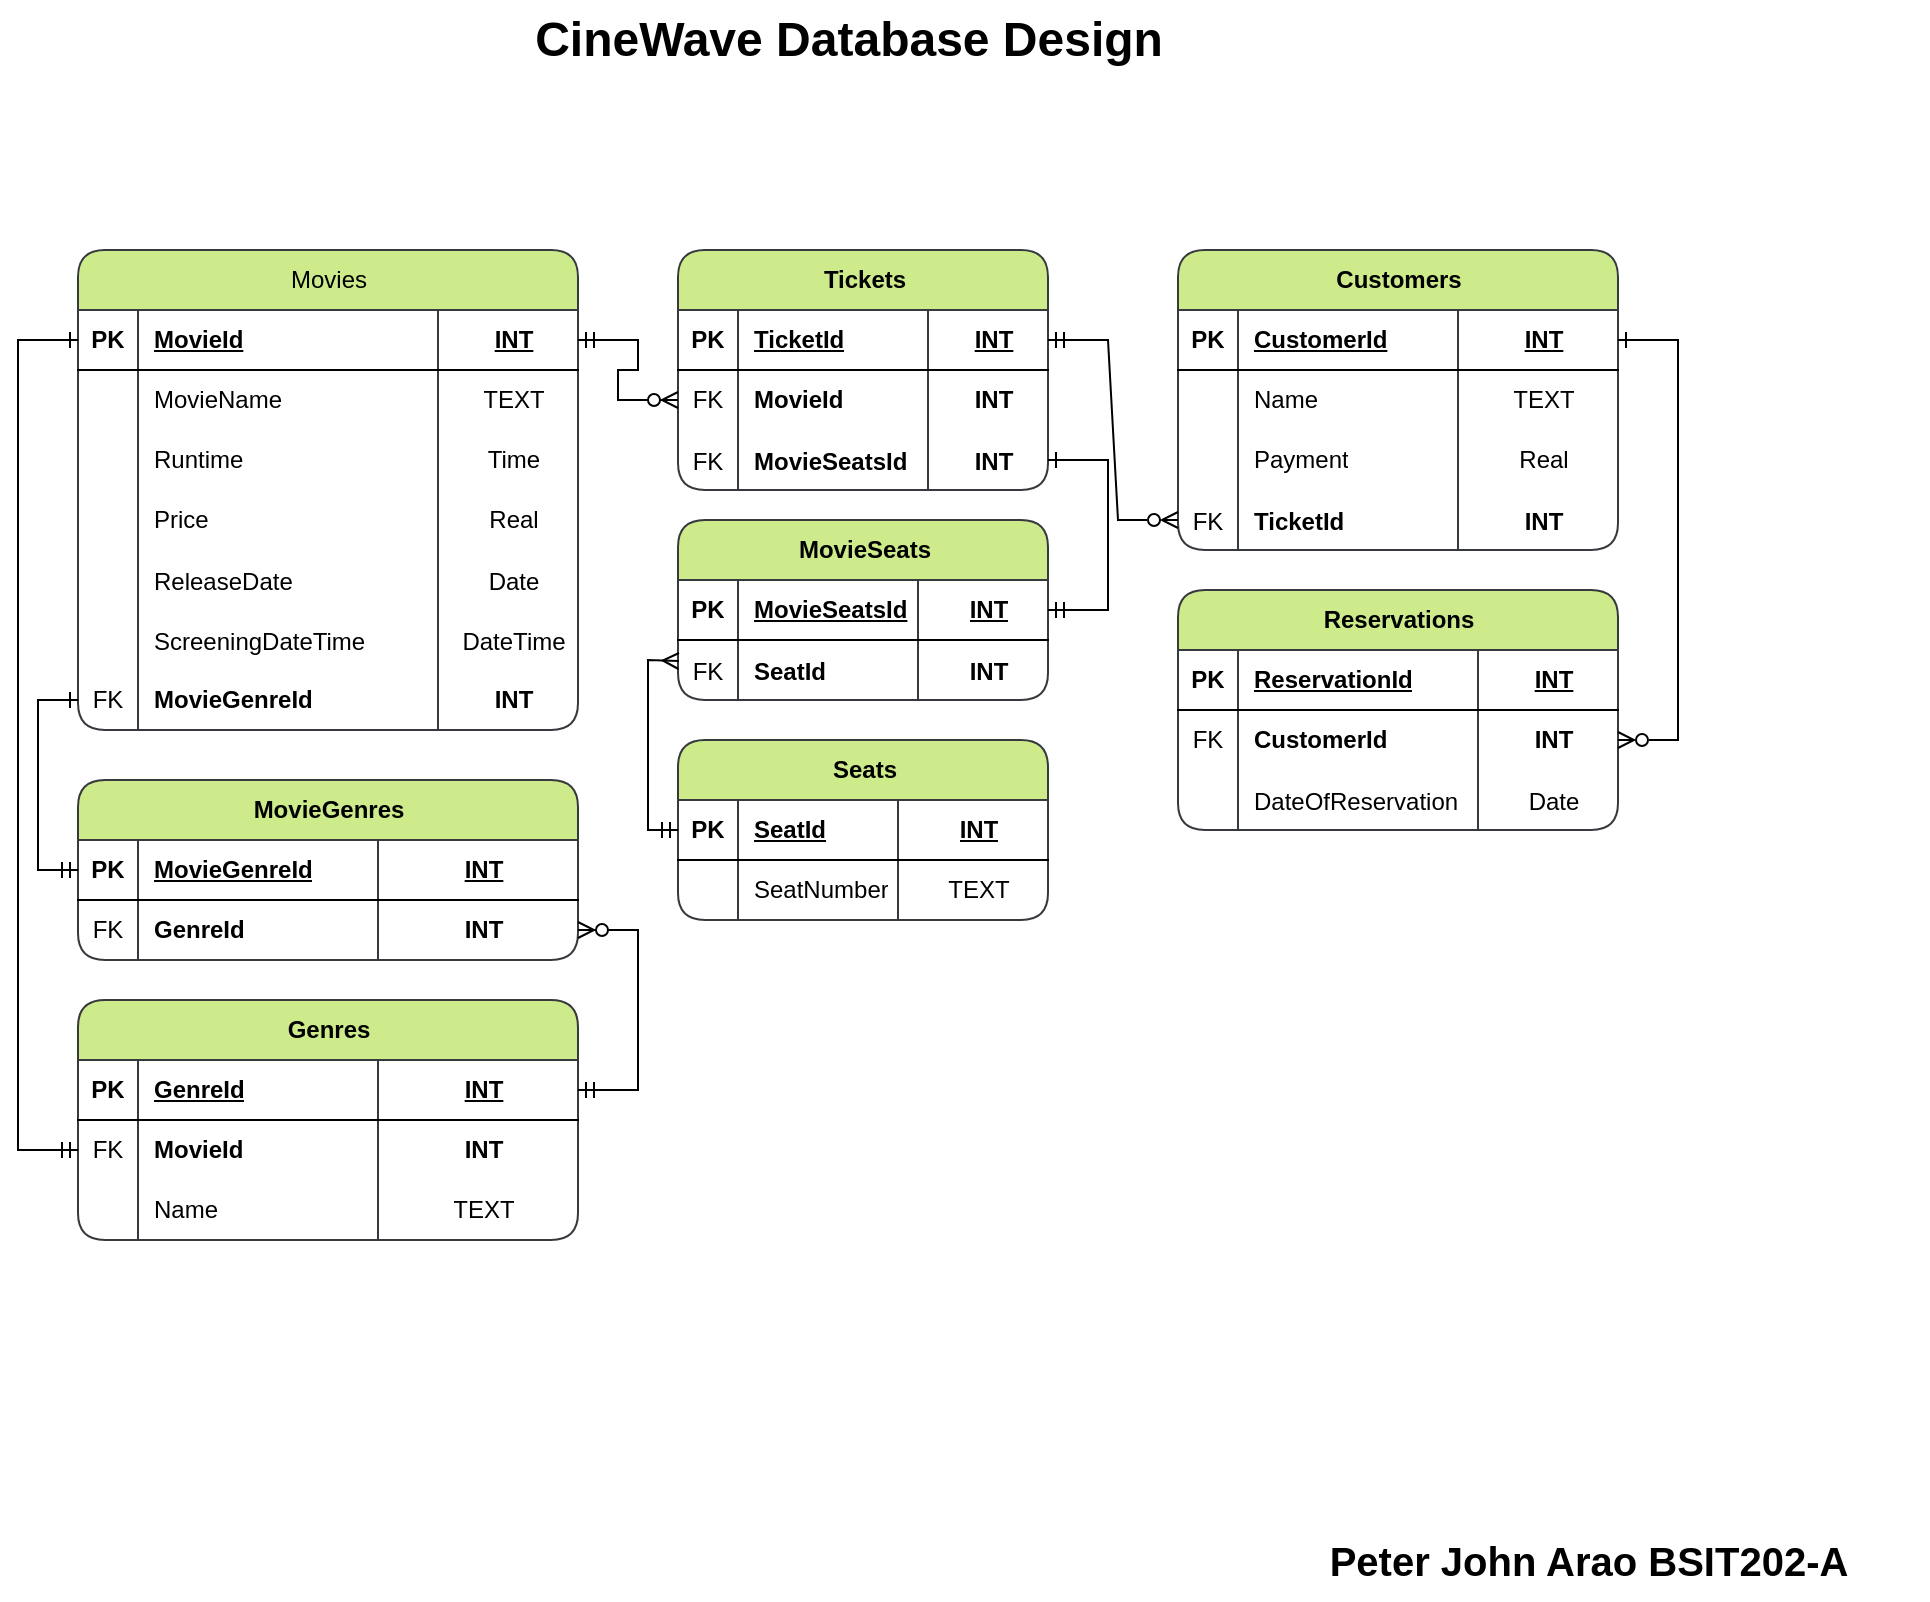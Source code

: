 <mxfile version="21.5.0" type="github">
  <diagram id="R2lEEEUBdFMjLlhIrx00" name="Page-1">
    <mxGraphModel dx="503" dy="1148" grid="1" gridSize="10" guides="1" tooltips="1" connect="1" arrows="1" fold="1" page="1" pageScale="1" pageWidth="1100" pageHeight="850" math="0" shadow="0" extFonts="Permanent Marker^https://fonts.googleapis.com/css?family=Permanent+Marker">
      <root>
        <mxCell id="0" />
        <mxCell id="1" parent="0" />
        <mxCell id="_m8L4NuYK4Qh7ZpCGH_O-1" value="Movies" style="shape=table;startSize=30;container=1;collapsible=1;childLayout=tableLayout;fixedRows=1;rowLines=0;fontStyle=0;align=center;resizeLast=1;html=1;fillColor=#cdeb8b;strokeColor=#36393d;rounded=1;" vertex="1" parent="1">
          <mxGeometry x="165" y="-695" width="250" height="240" as="geometry" />
        </mxCell>
        <mxCell id="_m8L4NuYK4Qh7ZpCGH_O-2" value="" style="shape=tableRow;horizontal=0;startSize=0;swimlaneHead=0;swimlaneBody=0;fillColor=none;collapsible=0;dropTarget=0;points=[[0,0.5],[1,0.5]];portConstraint=eastwest;top=0;left=0;right=0;bottom=1;" vertex="1" parent="_m8L4NuYK4Qh7ZpCGH_O-1">
          <mxGeometry y="30" width="250" height="30" as="geometry" />
        </mxCell>
        <mxCell id="_m8L4NuYK4Qh7ZpCGH_O-3" value="PK" style="shape=partialRectangle;connectable=0;fillColor=none;top=0;left=0;bottom=0;right=0;fontStyle=1;overflow=hidden;whiteSpace=wrap;html=1;" vertex="1" parent="_m8L4NuYK4Qh7ZpCGH_O-2">
          <mxGeometry width="30" height="30" as="geometry">
            <mxRectangle width="30" height="30" as="alternateBounds" />
          </mxGeometry>
        </mxCell>
        <mxCell id="_m8L4NuYK4Qh7ZpCGH_O-4" value="MovieId" style="shape=partialRectangle;connectable=0;fillColor=none;top=0;left=0;bottom=0;right=0;align=left;spacingLeft=6;fontStyle=5;overflow=hidden;whiteSpace=wrap;html=1;" vertex="1" parent="_m8L4NuYK4Qh7ZpCGH_O-2">
          <mxGeometry x="30" width="150" height="30" as="geometry">
            <mxRectangle width="150" height="30" as="alternateBounds" />
          </mxGeometry>
        </mxCell>
        <mxCell id="_m8L4NuYK4Qh7ZpCGH_O-216" value="INT" style="shape=partialRectangle;connectable=0;fillColor=none;top=0;left=0;bottom=0;right=0;align=center;spacingLeft=6;fontStyle=5;overflow=hidden;whiteSpace=wrap;html=1;" vertex="1" parent="_m8L4NuYK4Qh7ZpCGH_O-2">
          <mxGeometry x="180" width="70" height="30" as="geometry">
            <mxRectangle width="70" height="30" as="alternateBounds" />
          </mxGeometry>
        </mxCell>
        <mxCell id="_m8L4NuYK4Qh7ZpCGH_O-5" value="" style="shape=tableRow;horizontal=0;startSize=0;swimlaneHead=0;swimlaneBody=0;fillColor=none;collapsible=0;dropTarget=0;points=[[0,0.5],[1,0.5]];portConstraint=eastwest;top=0;left=0;right=0;bottom=0;align=center;" vertex="1" parent="_m8L4NuYK4Qh7ZpCGH_O-1">
          <mxGeometry y="60" width="250" height="30" as="geometry" />
        </mxCell>
        <mxCell id="_m8L4NuYK4Qh7ZpCGH_O-6" value="" style="shape=partialRectangle;connectable=0;fillColor=none;top=0;left=0;bottom=0;right=0;editable=1;overflow=hidden;whiteSpace=wrap;html=1;" vertex="1" parent="_m8L4NuYK4Qh7ZpCGH_O-5">
          <mxGeometry width="30" height="30" as="geometry">
            <mxRectangle width="30" height="30" as="alternateBounds" />
          </mxGeometry>
        </mxCell>
        <mxCell id="_m8L4NuYK4Qh7ZpCGH_O-7" value="MovieName" style="shape=partialRectangle;connectable=0;fillColor=none;top=0;left=0;bottom=0;right=0;align=left;spacingLeft=6;overflow=hidden;whiteSpace=wrap;html=1;" vertex="1" parent="_m8L4NuYK4Qh7ZpCGH_O-5">
          <mxGeometry x="30" width="150" height="30" as="geometry">
            <mxRectangle width="150" height="30" as="alternateBounds" />
          </mxGeometry>
        </mxCell>
        <mxCell id="_m8L4NuYK4Qh7ZpCGH_O-217" value="TEXT" style="shape=partialRectangle;connectable=0;fillColor=none;top=0;left=0;bottom=0;right=0;align=center;spacingLeft=6;overflow=hidden;whiteSpace=wrap;html=1;" vertex="1" parent="_m8L4NuYK4Qh7ZpCGH_O-5">
          <mxGeometry x="180" width="70" height="30" as="geometry">
            <mxRectangle width="70" height="30" as="alternateBounds" />
          </mxGeometry>
        </mxCell>
        <mxCell id="_m8L4NuYK4Qh7ZpCGH_O-8" value="" style="shape=tableRow;horizontal=0;startSize=0;swimlaneHead=0;swimlaneBody=0;fillColor=none;collapsible=0;dropTarget=0;points=[[0,0.5],[1,0.5]];portConstraint=eastwest;top=0;left=0;right=0;bottom=0;" vertex="1" parent="_m8L4NuYK4Qh7ZpCGH_O-1">
          <mxGeometry y="90" width="250" height="30" as="geometry" />
        </mxCell>
        <mxCell id="_m8L4NuYK4Qh7ZpCGH_O-9" value="" style="shape=partialRectangle;connectable=0;fillColor=none;top=0;left=0;bottom=0;right=0;editable=1;overflow=hidden;whiteSpace=wrap;html=1;" vertex="1" parent="_m8L4NuYK4Qh7ZpCGH_O-8">
          <mxGeometry width="30" height="30" as="geometry">
            <mxRectangle width="30" height="30" as="alternateBounds" />
          </mxGeometry>
        </mxCell>
        <mxCell id="_m8L4NuYK4Qh7ZpCGH_O-10" value="Runtime" style="shape=partialRectangle;connectable=0;fillColor=none;top=0;left=0;bottom=0;right=0;align=left;spacingLeft=6;overflow=hidden;whiteSpace=wrap;html=1;" vertex="1" parent="_m8L4NuYK4Qh7ZpCGH_O-8">
          <mxGeometry x="30" width="150" height="30" as="geometry">
            <mxRectangle width="150" height="30" as="alternateBounds" />
          </mxGeometry>
        </mxCell>
        <mxCell id="_m8L4NuYK4Qh7ZpCGH_O-218" value="Time" style="shape=partialRectangle;connectable=0;fillColor=none;top=0;left=0;bottom=0;right=0;align=center;spacingLeft=6;overflow=hidden;whiteSpace=wrap;html=1;" vertex="1" parent="_m8L4NuYK4Qh7ZpCGH_O-8">
          <mxGeometry x="180" width="70" height="30" as="geometry">
            <mxRectangle width="70" height="30" as="alternateBounds" />
          </mxGeometry>
        </mxCell>
        <mxCell id="_m8L4NuYK4Qh7ZpCGH_O-11" value="" style="shape=tableRow;horizontal=0;startSize=0;swimlaneHead=0;swimlaneBody=0;fillColor=none;collapsible=0;dropTarget=0;points=[[0,0.5],[1,0.5]];portConstraint=eastwest;top=0;left=0;right=0;bottom=0;" vertex="1" parent="_m8L4NuYK4Qh7ZpCGH_O-1">
          <mxGeometry y="120" width="250" height="30" as="geometry" />
        </mxCell>
        <mxCell id="_m8L4NuYK4Qh7ZpCGH_O-12" value="" style="shape=partialRectangle;connectable=0;fillColor=none;top=0;left=0;bottom=0;right=0;editable=1;overflow=hidden;whiteSpace=wrap;html=1;" vertex="1" parent="_m8L4NuYK4Qh7ZpCGH_O-11">
          <mxGeometry width="30" height="30" as="geometry">
            <mxRectangle width="30" height="30" as="alternateBounds" />
          </mxGeometry>
        </mxCell>
        <mxCell id="_m8L4NuYK4Qh7ZpCGH_O-13" value="Price" style="shape=partialRectangle;connectable=0;fillColor=none;top=0;left=0;bottom=0;right=0;align=left;spacingLeft=6;overflow=hidden;whiteSpace=wrap;html=1;" vertex="1" parent="_m8L4NuYK4Qh7ZpCGH_O-11">
          <mxGeometry x="30" width="150" height="30" as="geometry">
            <mxRectangle width="150" height="30" as="alternateBounds" />
          </mxGeometry>
        </mxCell>
        <mxCell id="_m8L4NuYK4Qh7ZpCGH_O-219" value="Real" style="shape=partialRectangle;connectable=0;fillColor=none;top=0;left=0;bottom=0;right=0;align=center;spacingLeft=6;overflow=hidden;whiteSpace=wrap;html=1;" vertex="1" parent="_m8L4NuYK4Qh7ZpCGH_O-11">
          <mxGeometry x="180" width="70" height="30" as="geometry">
            <mxRectangle width="70" height="30" as="alternateBounds" />
          </mxGeometry>
        </mxCell>
        <mxCell id="_m8L4NuYK4Qh7ZpCGH_O-17" value="" style="shape=tableRow;horizontal=0;startSize=0;swimlaneHead=0;swimlaneBody=0;fillColor=none;collapsible=0;dropTarget=0;points=[[0,0.5],[1,0.5]];portConstraint=eastwest;top=0;left=0;right=0;bottom=0;" vertex="1" parent="_m8L4NuYK4Qh7ZpCGH_O-1">
          <mxGeometry y="150" width="250" height="30" as="geometry" />
        </mxCell>
        <mxCell id="_m8L4NuYK4Qh7ZpCGH_O-18" value="" style="shape=partialRectangle;connectable=0;fillColor=none;top=0;left=0;bottom=0;right=0;editable=1;overflow=hidden;" vertex="1" parent="_m8L4NuYK4Qh7ZpCGH_O-17">
          <mxGeometry width="30" height="30" as="geometry">
            <mxRectangle width="30" height="30" as="alternateBounds" />
          </mxGeometry>
        </mxCell>
        <mxCell id="_m8L4NuYK4Qh7ZpCGH_O-19" value="ReleaseDate" style="shape=partialRectangle;connectable=0;fillColor=none;top=0;left=0;bottom=0;right=0;align=left;spacingLeft=6;overflow=hidden;" vertex="1" parent="_m8L4NuYK4Qh7ZpCGH_O-17">
          <mxGeometry x="30" width="150" height="30" as="geometry">
            <mxRectangle width="150" height="30" as="alternateBounds" />
          </mxGeometry>
        </mxCell>
        <mxCell id="_m8L4NuYK4Qh7ZpCGH_O-220" value="Date" style="shape=partialRectangle;connectable=0;fillColor=none;top=0;left=0;bottom=0;right=0;align=center;spacingLeft=6;overflow=hidden;" vertex="1" parent="_m8L4NuYK4Qh7ZpCGH_O-17">
          <mxGeometry x="180" width="70" height="30" as="geometry">
            <mxRectangle width="70" height="30" as="alternateBounds" />
          </mxGeometry>
        </mxCell>
        <mxCell id="_m8L4NuYK4Qh7ZpCGH_O-39" value="" style="shape=tableRow;horizontal=0;startSize=0;swimlaneHead=0;swimlaneBody=0;fillColor=none;collapsible=0;dropTarget=0;points=[[0,0.5],[1,0.5]];portConstraint=eastwest;top=0;left=0;right=0;bottom=0;" vertex="1" parent="_m8L4NuYK4Qh7ZpCGH_O-1">
          <mxGeometry y="180" width="250" height="30" as="geometry" />
        </mxCell>
        <mxCell id="_m8L4NuYK4Qh7ZpCGH_O-40" value="" style="shape=partialRectangle;connectable=0;fillColor=none;top=0;left=0;bottom=0;right=0;editable=1;overflow=hidden;" vertex="1" parent="_m8L4NuYK4Qh7ZpCGH_O-39">
          <mxGeometry width="30" height="30" as="geometry">
            <mxRectangle width="30" height="30" as="alternateBounds" />
          </mxGeometry>
        </mxCell>
        <mxCell id="_m8L4NuYK4Qh7ZpCGH_O-41" value="ScreeningDateTime" style="shape=partialRectangle;connectable=0;fillColor=none;top=0;left=0;bottom=0;right=0;align=left;spacingLeft=6;overflow=hidden;" vertex="1" parent="_m8L4NuYK4Qh7ZpCGH_O-39">
          <mxGeometry x="30" width="150" height="30" as="geometry">
            <mxRectangle width="150" height="30" as="alternateBounds" />
          </mxGeometry>
        </mxCell>
        <mxCell id="_m8L4NuYK4Qh7ZpCGH_O-221" value="DateTime" style="shape=partialRectangle;connectable=0;fillColor=none;top=0;left=0;bottom=0;right=0;align=center;spacingLeft=6;overflow=hidden;" vertex="1" parent="_m8L4NuYK4Qh7ZpCGH_O-39">
          <mxGeometry x="180" width="70" height="30" as="geometry">
            <mxRectangle width="70" height="30" as="alternateBounds" />
          </mxGeometry>
        </mxCell>
        <mxCell id="_m8L4NuYK4Qh7ZpCGH_O-184" value="" style="shape=tableRow;horizontal=0;startSize=0;swimlaneHead=0;swimlaneBody=0;fillColor=none;collapsible=0;dropTarget=0;points=[[0,0.5],[1,0.5]];portConstraint=eastwest;top=0;left=0;right=0;bottom=0;" vertex="1" parent="_m8L4NuYK4Qh7ZpCGH_O-1">
          <mxGeometry y="210" width="250" height="30" as="geometry" />
        </mxCell>
        <mxCell id="_m8L4NuYK4Qh7ZpCGH_O-185" value="FK" style="shape=partialRectangle;connectable=0;fillColor=none;top=0;left=0;bottom=0;right=0;fontStyle=0;overflow=hidden;whiteSpace=wrap;html=1;" vertex="1" parent="_m8L4NuYK4Qh7ZpCGH_O-184">
          <mxGeometry width="30" height="30" as="geometry">
            <mxRectangle width="30" height="30" as="alternateBounds" />
          </mxGeometry>
        </mxCell>
        <mxCell id="_m8L4NuYK4Qh7ZpCGH_O-186" value="MovieGenreId" style="shape=partialRectangle;connectable=0;fillColor=none;top=0;left=0;bottom=0;right=0;align=left;spacingLeft=6;fontStyle=1;overflow=hidden;whiteSpace=wrap;html=1;" vertex="1" parent="_m8L4NuYK4Qh7ZpCGH_O-184">
          <mxGeometry x="30" width="150" height="30" as="geometry">
            <mxRectangle width="150" height="30" as="alternateBounds" />
          </mxGeometry>
        </mxCell>
        <mxCell id="_m8L4NuYK4Qh7ZpCGH_O-222" value="INT" style="shape=partialRectangle;connectable=0;fillColor=none;top=0;left=0;bottom=0;right=0;align=center;spacingLeft=6;fontStyle=1;overflow=hidden;whiteSpace=wrap;html=1;" vertex="1" parent="_m8L4NuYK4Qh7ZpCGH_O-184">
          <mxGeometry x="180" width="70" height="30" as="geometry">
            <mxRectangle width="70" height="30" as="alternateBounds" />
          </mxGeometry>
        </mxCell>
        <mxCell id="_m8L4NuYK4Qh7ZpCGH_O-42" value="Genres" style="shape=table;startSize=30;container=1;collapsible=1;childLayout=tableLayout;fixedRows=1;rowLines=0;fontStyle=1;align=center;resizeLast=1;html=1;fillColor=#cdeb8b;strokeColor=#36393d;rounded=1;" vertex="1" parent="1">
          <mxGeometry x="165" y="-320" width="250" height="120" as="geometry" />
        </mxCell>
        <mxCell id="_m8L4NuYK4Qh7ZpCGH_O-43" value="" style="shape=tableRow;horizontal=0;startSize=0;swimlaneHead=0;swimlaneBody=0;fillColor=none;collapsible=0;dropTarget=0;points=[[0,0.5],[1,0.5]];portConstraint=eastwest;top=0;left=0;right=0;bottom=1;" vertex="1" parent="_m8L4NuYK4Qh7ZpCGH_O-42">
          <mxGeometry y="30" width="250" height="30" as="geometry" />
        </mxCell>
        <mxCell id="_m8L4NuYK4Qh7ZpCGH_O-44" value="PK" style="shape=partialRectangle;connectable=0;fillColor=none;top=0;left=0;bottom=0;right=0;fontStyle=1;overflow=hidden;whiteSpace=wrap;html=1;" vertex="1" parent="_m8L4NuYK4Qh7ZpCGH_O-43">
          <mxGeometry width="30" height="30" as="geometry">
            <mxRectangle width="30" height="30" as="alternateBounds" />
          </mxGeometry>
        </mxCell>
        <mxCell id="_m8L4NuYK4Qh7ZpCGH_O-45" value="GenreId" style="shape=partialRectangle;connectable=0;fillColor=none;top=0;left=0;bottom=0;right=0;align=left;spacingLeft=6;fontStyle=5;overflow=hidden;whiteSpace=wrap;html=1;" vertex="1" parent="_m8L4NuYK4Qh7ZpCGH_O-43">
          <mxGeometry x="30" width="120" height="30" as="geometry">
            <mxRectangle width="120" height="30" as="alternateBounds" />
          </mxGeometry>
        </mxCell>
        <mxCell id="_m8L4NuYK4Qh7ZpCGH_O-245" value="INT" style="shape=partialRectangle;connectable=0;fillColor=none;top=0;left=0;bottom=0;right=0;align=center;spacingLeft=6;fontStyle=5;overflow=hidden;whiteSpace=wrap;html=1;" vertex="1" parent="_m8L4NuYK4Qh7ZpCGH_O-43">
          <mxGeometry x="150" width="100" height="30" as="geometry">
            <mxRectangle width="100" height="30" as="alternateBounds" />
          </mxGeometry>
        </mxCell>
        <mxCell id="_m8L4NuYK4Qh7ZpCGH_O-46" value="" style="shape=tableRow;horizontal=0;startSize=0;swimlaneHead=0;swimlaneBody=0;fillColor=none;collapsible=0;dropTarget=0;points=[[0,0.5],[1,0.5]];portConstraint=eastwest;top=0;left=0;right=0;bottom=0;" vertex="1" parent="_m8L4NuYK4Qh7ZpCGH_O-42">
          <mxGeometry y="60" width="250" height="30" as="geometry" />
        </mxCell>
        <mxCell id="_m8L4NuYK4Qh7ZpCGH_O-47" value="FK" style="shape=partialRectangle;connectable=0;fillColor=none;top=0;left=0;bottom=0;right=0;editable=1;overflow=hidden;whiteSpace=wrap;html=1;" vertex="1" parent="_m8L4NuYK4Qh7ZpCGH_O-46">
          <mxGeometry width="30" height="30" as="geometry">
            <mxRectangle width="30" height="30" as="alternateBounds" />
          </mxGeometry>
        </mxCell>
        <mxCell id="_m8L4NuYK4Qh7ZpCGH_O-48" value="MovieId" style="shape=partialRectangle;connectable=0;fillColor=none;top=0;left=0;bottom=0;right=0;align=left;spacingLeft=6;overflow=hidden;whiteSpace=wrap;html=1;fontStyle=1" vertex="1" parent="_m8L4NuYK4Qh7ZpCGH_O-46">
          <mxGeometry x="30" width="120" height="30" as="geometry">
            <mxRectangle width="120" height="30" as="alternateBounds" />
          </mxGeometry>
        </mxCell>
        <mxCell id="_m8L4NuYK4Qh7ZpCGH_O-246" value="INT" style="shape=partialRectangle;connectable=0;fillColor=none;top=0;left=0;bottom=0;right=0;align=center;spacingLeft=6;overflow=hidden;whiteSpace=wrap;html=1;fontStyle=1" vertex="1" parent="_m8L4NuYK4Qh7ZpCGH_O-46">
          <mxGeometry x="150" width="100" height="30" as="geometry">
            <mxRectangle width="100" height="30" as="alternateBounds" />
          </mxGeometry>
        </mxCell>
        <mxCell id="_m8L4NuYK4Qh7ZpCGH_O-49" value="" style="shape=tableRow;horizontal=0;startSize=0;swimlaneHead=0;swimlaneBody=0;fillColor=none;collapsible=0;dropTarget=0;points=[[0,0.5],[1,0.5]];portConstraint=eastwest;top=0;left=0;right=0;bottom=0;" vertex="1" parent="_m8L4NuYK4Qh7ZpCGH_O-42">
          <mxGeometry y="90" width="250" height="30" as="geometry" />
        </mxCell>
        <mxCell id="_m8L4NuYK4Qh7ZpCGH_O-50" value="" style="shape=partialRectangle;connectable=0;fillColor=none;top=0;left=0;bottom=0;right=0;editable=1;overflow=hidden;whiteSpace=wrap;html=1;" vertex="1" parent="_m8L4NuYK4Qh7ZpCGH_O-49">
          <mxGeometry width="30" height="30" as="geometry">
            <mxRectangle width="30" height="30" as="alternateBounds" />
          </mxGeometry>
        </mxCell>
        <mxCell id="_m8L4NuYK4Qh7ZpCGH_O-51" value="Name" style="shape=partialRectangle;connectable=0;fillColor=none;top=0;left=0;bottom=0;right=0;align=left;spacingLeft=6;overflow=hidden;whiteSpace=wrap;html=1;" vertex="1" parent="_m8L4NuYK4Qh7ZpCGH_O-49">
          <mxGeometry x="30" width="120" height="30" as="geometry">
            <mxRectangle width="120" height="30" as="alternateBounds" />
          </mxGeometry>
        </mxCell>
        <mxCell id="_m8L4NuYK4Qh7ZpCGH_O-247" value="TEXT" style="shape=partialRectangle;connectable=0;fillColor=none;top=0;left=0;bottom=0;right=0;align=center;spacingLeft=6;overflow=hidden;whiteSpace=wrap;html=1;" vertex="1" parent="_m8L4NuYK4Qh7ZpCGH_O-49">
          <mxGeometry x="150" width="100" height="30" as="geometry">
            <mxRectangle width="100" height="30" as="alternateBounds" />
          </mxGeometry>
        </mxCell>
        <mxCell id="_m8L4NuYK4Qh7ZpCGH_O-58" value="MovieGenres" style="shape=table;startSize=30;container=1;collapsible=1;childLayout=tableLayout;fixedRows=1;rowLines=0;fontStyle=1;align=center;resizeLast=1;html=1;fillColor=#cdeb8b;strokeColor=#36393d;rounded=1;" vertex="1" parent="1">
          <mxGeometry x="165" y="-430" width="250" height="90" as="geometry" />
        </mxCell>
        <mxCell id="_m8L4NuYK4Qh7ZpCGH_O-59" value="" style="shape=tableRow;horizontal=0;startSize=0;swimlaneHead=0;swimlaneBody=0;fillColor=none;collapsible=0;dropTarget=0;points=[[0,0.5],[1,0.5]];portConstraint=eastwest;top=0;left=0;right=0;bottom=1;" vertex="1" parent="_m8L4NuYK4Qh7ZpCGH_O-58">
          <mxGeometry y="30" width="250" height="30" as="geometry" />
        </mxCell>
        <mxCell id="_m8L4NuYK4Qh7ZpCGH_O-60" value="PK" style="shape=partialRectangle;connectable=0;fillColor=none;top=0;left=0;bottom=0;right=0;fontStyle=1;overflow=hidden;whiteSpace=wrap;html=1;" vertex="1" parent="_m8L4NuYK4Qh7ZpCGH_O-59">
          <mxGeometry width="30" height="30" as="geometry">
            <mxRectangle width="30" height="30" as="alternateBounds" />
          </mxGeometry>
        </mxCell>
        <mxCell id="_m8L4NuYK4Qh7ZpCGH_O-61" value="MovieGenreId" style="shape=partialRectangle;connectable=0;fillColor=none;top=0;left=0;bottom=0;right=0;align=left;spacingLeft=6;fontStyle=5;overflow=hidden;whiteSpace=wrap;html=1;" vertex="1" parent="_m8L4NuYK4Qh7ZpCGH_O-59">
          <mxGeometry x="30" width="120" height="30" as="geometry">
            <mxRectangle width="120" height="30" as="alternateBounds" />
          </mxGeometry>
        </mxCell>
        <mxCell id="_m8L4NuYK4Qh7ZpCGH_O-243" value="INT" style="shape=partialRectangle;connectable=0;fillColor=none;top=0;left=0;bottom=0;right=0;align=center;spacingLeft=6;fontStyle=5;overflow=hidden;whiteSpace=wrap;html=1;" vertex="1" parent="_m8L4NuYK4Qh7ZpCGH_O-59">
          <mxGeometry x="150" width="100" height="30" as="geometry">
            <mxRectangle width="100" height="30" as="alternateBounds" />
          </mxGeometry>
        </mxCell>
        <mxCell id="_m8L4NuYK4Qh7ZpCGH_O-74" value="" style="shape=tableRow;horizontal=0;startSize=0;swimlaneHead=0;swimlaneBody=0;fillColor=none;collapsible=0;dropTarget=0;points=[[0,0.5],[1,0.5]];portConstraint=eastwest;top=0;left=0;right=0;bottom=0;" vertex="1" parent="_m8L4NuYK4Qh7ZpCGH_O-58">
          <mxGeometry y="60" width="250" height="30" as="geometry" />
        </mxCell>
        <mxCell id="_m8L4NuYK4Qh7ZpCGH_O-75" value="FK" style="shape=partialRectangle;connectable=0;fillColor=none;top=0;left=0;bottom=0;right=0;fontStyle=0;overflow=hidden;whiteSpace=wrap;html=1;" vertex="1" parent="_m8L4NuYK4Qh7ZpCGH_O-74">
          <mxGeometry width="30" height="30" as="geometry">
            <mxRectangle width="30" height="30" as="alternateBounds" />
          </mxGeometry>
        </mxCell>
        <mxCell id="_m8L4NuYK4Qh7ZpCGH_O-76" value="GenreId" style="shape=partialRectangle;connectable=0;fillColor=none;top=0;left=0;bottom=0;right=0;align=left;spacingLeft=6;fontStyle=1;overflow=hidden;whiteSpace=wrap;html=1;" vertex="1" parent="_m8L4NuYK4Qh7ZpCGH_O-74">
          <mxGeometry x="30" width="120" height="30" as="geometry">
            <mxRectangle width="120" height="30" as="alternateBounds" />
          </mxGeometry>
        </mxCell>
        <mxCell id="_m8L4NuYK4Qh7ZpCGH_O-244" value="INT" style="shape=partialRectangle;connectable=0;fillColor=none;top=0;left=0;bottom=0;right=0;align=center;spacingLeft=6;fontStyle=1;overflow=hidden;whiteSpace=wrap;html=1;" vertex="1" parent="_m8L4NuYK4Qh7ZpCGH_O-74">
          <mxGeometry x="150" width="100" height="30" as="geometry">
            <mxRectangle width="100" height="30" as="alternateBounds" />
          </mxGeometry>
        </mxCell>
        <mxCell id="_m8L4NuYK4Qh7ZpCGH_O-77" value="Tickets" style="shape=table;startSize=30;container=1;collapsible=1;childLayout=tableLayout;fixedRows=1;rowLines=0;fontStyle=1;align=center;resizeLast=1;html=1;fillColor=#cdeb8b;strokeColor=#36393d;rounded=1;" vertex="1" parent="1">
          <mxGeometry x="465" y="-695" width="185" height="120" as="geometry" />
        </mxCell>
        <mxCell id="_m8L4NuYK4Qh7ZpCGH_O-78" value="" style="shape=tableRow;horizontal=0;startSize=0;swimlaneHead=0;swimlaneBody=0;fillColor=none;collapsible=0;dropTarget=0;points=[[0,0.5],[1,0.5]];portConstraint=eastwest;top=0;left=0;right=0;bottom=1;" vertex="1" parent="_m8L4NuYK4Qh7ZpCGH_O-77">
          <mxGeometry y="30" width="185" height="30" as="geometry" />
        </mxCell>
        <mxCell id="_m8L4NuYK4Qh7ZpCGH_O-79" value="PK" style="shape=partialRectangle;connectable=0;fillColor=none;top=0;left=0;bottom=0;right=0;fontStyle=1;overflow=hidden;whiteSpace=wrap;html=1;" vertex="1" parent="_m8L4NuYK4Qh7ZpCGH_O-78">
          <mxGeometry width="30" height="30" as="geometry">
            <mxRectangle width="30" height="30" as="alternateBounds" />
          </mxGeometry>
        </mxCell>
        <mxCell id="_m8L4NuYK4Qh7ZpCGH_O-80" value="TicketId" style="shape=partialRectangle;connectable=0;fillColor=none;top=0;left=0;bottom=0;right=0;align=left;spacingLeft=6;fontStyle=5;overflow=hidden;whiteSpace=wrap;html=1;" vertex="1" parent="_m8L4NuYK4Qh7ZpCGH_O-78">
          <mxGeometry x="30" width="95.0" height="30" as="geometry">
            <mxRectangle width="95.0" height="30" as="alternateBounds" />
          </mxGeometry>
        </mxCell>
        <mxCell id="_m8L4NuYK4Qh7ZpCGH_O-224" value="INT" style="shape=partialRectangle;connectable=0;fillColor=none;top=0;left=0;bottom=0;right=0;align=center;spacingLeft=6;fontStyle=5;overflow=hidden;whiteSpace=wrap;html=1;" vertex="1" parent="_m8L4NuYK4Qh7ZpCGH_O-78">
          <mxGeometry x="125.0" width="60.0" height="30" as="geometry">
            <mxRectangle width="60.0" height="30" as="alternateBounds" />
          </mxGeometry>
        </mxCell>
        <mxCell id="_m8L4NuYK4Qh7ZpCGH_O-90" value="" style="shape=tableRow;horizontal=0;startSize=0;swimlaneHead=0;swimlaneBody=0;fillColor=none;collapsible=0;dropTarget=0;points=[[0,0.5],[1,0.5]];portConstraint=eastwest;top=0;left=0;right=0;bottom=0;" vertex="1" parent="_m8L4NuYK4Qh7ZpCGH_O-77">
          <mxGeometry y="60" width="185" height="30" as="geometry" />
        </mxCell>
        <mxCell id="_m8L4NuYK4Qh7ZpCGH_O-91" value="FK" style="shape=partialRectangle;connectable=0;fillColor=none;top=0;left=0;bottom=0;right=0;fontStyle=0;overflow=hidden;whiteSpace=wrap;html=1;" vertex="1" parent="_m8L4NuYK4Qh7ZpCGH_O-90">
          <mxGeometry width="30" height="30" as="geometry">
            <mxRectangle width="30" height="30" as="alternateBounds" />
          </mxGeometry>
        </mxCell>
        <mxCell id="_m8L4NuYK4Qh7ZpCGH_O-92" value="MovieId" style="shape=partialRectangle;connectable=0;fillColor=none;top=0;left=0;bottom=0;right=0;align=left;spacingLeft=6;fontStyle=1;overflow=hidden;whiteSpace=wrap;html=1;" vertex="1" parent="_m8L4NuYK4Qh7ZpCGH_O-90">
          <mxGeometry x="30" width="95.0" height="30" as="geometry">
            <mxRectangle width="95.0" height="30" as="alternateBounds" />
          </mxGeometry>
        </mxCell>
        <mxCell id="_m8L4NuYK4Qh7ZpCGH_O-225" value="INT" style="shape=partialRectangle;connectable=0;fillColor=none;top=0;left=0;bottom=0;right=0;align=center;spacingLeft=6;fontStyle=1;overflow=hidden;whiteSpace=wrap;html=1;" vertex="1" parent="_m8L4NuYK4Qh7ZpCGH_O-90">
          <mxGeometry x="125.0" width="60.0" height="30" as="geometry">
            <mxRectangle width="60.0" height="30" as="alternateBounds" />
          </mxGeometry>
        </mxCell>
        <mxCell id="_m8L4NuYK4Qh7ZpCGH_O-93" value="" style="shape=tableRow;horizontal=0;startSize=0;swimlaneHead=0;swimlaneBody=0;fillColor=none;collapsible=0;dropTarget=0;points=[[0,0.5],[1,0.5]];portConstraint=eastwest;top=0;left=0;right=0;bottom=0;" vertex="1" parent="_m8L4NuYK4Qh7ZpCGH_O-77">
          <mxGeometry y="90" width="185" height="30" as="geometry" />
        </mxCell>
        <mxCell id="_m8L4NuYK4Qh7ZpCGH_O-94" value="FK" style="shape=partialRectangle;connectable=0;fillColor=none;top=0;left=0;bottom=0;right=0;editable=1;overflow=hidden;" vertex="1" parent="_m8L4NuYK4Qh7ZpCGH_O-93">
          <mxGeometry width="30" height="30" as="geometry">
            <mxRectangle width="30" height="30" as="alternateBounds" />
          </mxGeometry>
        </mxCell>
        <mxCell id="_m8L4NuYK4Qh7ZpCGH_O-95" value="MovieSeatsId" style="shape=partialRectangle;connectable=0;fillColor=none;top=0;left=0;bottom=0;right=0;align=left;spacingLeft=6;overflow=hidden;fontStyle=1" vertex="1" parent="_m8L4NuYK4Qh7ZpCGH_O-93">
          <mxGeometry x="30" width="95.0" height="30" as="geometry">
            <mxRectangle width="95.0" height="30" as="alternateBounds" />
          </mxGeometry>
        </mxCell>
        <mxCell id="_m8L4NuYK4Qh7ZpCGH_O-226" value="INT" style="shape=partialRectangle;connectable=0;fillColor=none;top=0;left=0;bottom=0;right=0;align=center;spacingLeft=6;overflow=hidden;fontStyle=1" vertex="1" parent="_m8L4NuYK4Qh7ZpCGH_O-93">
          <mxGeometry x="125.0" width="60.0" height="30" as="geometry">
            <mxRectangle width="60.0" height="30" as="alternateBounds" />
          </mxGeometry>
        </mxCell>
        <mxCell id="_m8L4NuYK4Qh7ZpCGH_O-96" value="Seats" style="shape=table;startSize=30;container=1;collapsible=1;childLayout=tableLayout;fixedRows=1;rowLines=0;fontStyle=1;align=center;resizeLast=1;html=1;fillColor=#cdeb8b;strokeColor=#36393d;rounded=1;" vertex="1" parent="1">
          <mxGeometry x="465" y="-450" width="185" height="90" as="geometry" />
        </mxCell>
        <mxCell id="_m8L4NuYK4Qh7ZpCGH_O-97" value="" style="shape=tableRow;horizontal=0;startSize=0;swimlaneHead=0;swimlaneBody=0;fillColor=none;collapsible=0;dropTarget=0;points=[[0,0.5],[1,0.5]];portConstraint=eastwest;top=0;left=0;right=0;bottom=1;" vertex="1" parent="_m8L4NuYK4Qh7ZpCGH_O-96">
          <mxGeometry y="30" width="185" height="30" as="geometry" />
        </mxCell>
        <mxCell id="_m8L4NuYK4Qh7ZpCGH_O-98" value="PK" style="shape=partialRectangle;connectable=0;fillColor=none;top=0;left=0;bottom=0;right=0;fontStyle=1;overflow=hidden;whiteSpace=wrap;html=1;" vertex="1" parent="_m8L4NuYK4Qh7ZpCGH_O-97">
          <mxGeometry width="30" height="30" as="geometry">
            <mxRectangle width="30" height="30" as="alternateBounds" />
          </mxGeometry>
        </mxCell>
        <mxCell id="_m8L4NuYK4Qh7ZpCGH_O-99" value="SeatId" style="shape=partialRectangle;connectable=0;fillColor=none;top=0;left=0;bottom=0;right=0;align=left;spacingLeft=6;fontStyle=5;overflow=hidden;whiteSpace=wrap;html=1;" vertex="1" parent="_m8L4NuYK4Qh7ZpCGH_O-97">
          <mxGeometry x="30" width="80.0" height="30" as="geometry">
            <mxRectangle width="80.0" height="30" as="alternateBounds" />
          </mxGeometry>
        </mxCell>
        <mxCell id="_m8L4NuYK4Qh7ZpCGH_O-229" value="INT" style="shape=partialRectangle;connectable=0;fillColor=none;top=0;left=0;bottom=0;right=0;align=center;spacingLeft=6;fontStyle=5;overflow=hidden;whiteSpace=wrap;html=1;" vertex="1" parent="_m8L4NuYK4Qh7ZpCGH_O-97">
          <mxGeometry x="110.0" width="75.0" height="30" as="geometry">
            <mxRectangle width="75.0" height="30" as="alternateBounds" />
          </mxGeometry>
        </mxCell>
        <mxCell id="_m8L4NuYK4Qh7ZpCGH_O-100" value="" style="shape=tableRow;horizontal=0;startSize=0;swimlaneHead=0;swimlaneBody=0;fillColor=none;collapsible=0;dropTarget=0;points=[[0,0.5],[1,0.5]];portConstraint=eastwest;top=0;left=0;right=0;bottom=0;" vertex="1" parent="_m8L4NuYK4Qh7ZpCGH_O-96">
          <mxGeometry y="60" width="185" height="30" as="geometry" />
        </mxCell>
        <mxCell id="_m8L4NuYK4Qh7ZpCGH_O-101" value="" style="shape=partialRectangle;connectable=0;fillColor=none;top=0;left=0;bottom=0;right=0;editable=1;overflow=hidden;whiteSpace=wrap;html=1;" vertex="1" parent="_m8L4NuYK4Qh7ZpCGH_O-100">
          <mxGeometry width="30" height="30" as="geometry">
            <mxRectangle width="30" height="30" as="alternateBounds" />
          </mxGeometry>
        </mxCell>
        <mxCell id="_m8L4NuYK4Qh7ZpCGH_O-102" value="SeatNumber" style="shape=partialRectangle;connectable=0;fillColor=none;top=0;left=0;bottom=0;right=0;align=left;spacingLeft=6;overflow=hidden;whiteSpace=wrap;html=1;" vertex="1" parent="_m8L4NuYK4Qh7ZpCGH_O-100">
          <mxGeometry x="30" width="80.0" height="30" as="geometry">
            <mxRectangle width="80.0" height="30" as="alternateBounds" />
          </mxGeometry>
        </mxCell>
        <mxCell id="_m8L4NuYK4Qh7ZpCGH_O-230" value="TEXT" style="shape=partialRectangle;connectable=0;fillColor=none;top=0;left=0;bottom=0;right=0;align=center;spacingLeft=6;overflow=hidden;whiteSpace=wrap;html=1;" vertex="1" parent="_m8L4NuYK4Qh7ZpCGH_O-100">
          <mxGeometry x="110.0" width="75.0" height="30" as="geometry">
            <mxRectangle width="75.0" height="30" as="alternateBounds" />
          </mxGeometry>
        </mxCell>
        <mxCell id="_m8L4NuYK4Qh7ZpCGH_O-110" value="MovieSeats" style="shape=table;startSize=30;container=1;collapsible=1;childLayout=tableLayout;fixedRows=1;rowLines=0;fontStyle=1;align=center;resizeLast=1;html=1;fillColor=#cdeb8b;strokeColor=#36393d;rounded=1;" vertex="1" parent="1">
          <mxGeometry x="465" y="-560" width="185" height="90" as="geometry" />
        </mxCell>
        <mxCell id="_m8L4NuYK4Qh7ZpCGH_O-111" value="" style="shape=tableRow;horizontal=0;startSize=0;swimlaneHead=0;swimlaneBody=0;fillColor=none;collapsible=0;dropTarget=0;points=[[0,0.5],[1,0.5]];portConstraint=eastwest;top=0;left=0;right=0;bottom=1;" vertex="1" parent="_m8L4NuYK4Qh7ZpCGH_O-110">
          <mxGeometry y="30" width="185" height="30" as="geometry" />
        </mxCell>
        <mxCell id="_m8L4NuYK4Qh7ZpCGH_O-112" value="PK" style="shape=partialRectangle;connectable=0;fillColor=none;top=0;left=0;bottom=0;right=0;fontStyle=1;overflow=hidden;whiteSpace=wrap;html=1;" vertex="1" parent="_m8L4NuYK4Qh7ZpCGH_O-111">
          <mxGeometry width="30" height="30" as="geometry">
            <mxRectangle width="30" height="30" as="alternateBounds" />
          </mxGeometry>
        </mxCell>
        <mxCell id="_m8L4NuYK4Qh7ZpCGH_O-113" value="MovieSeatsId" style="shape=partialRectangle;connectable=0;fillColor=none;top=0;left=0;bottom=0;right=0;align=left;spacingLeft=6;fontStyle=5;overflow=hidden;whiteSpace=wrap;html=1;" vertex="1" parent="_m8L4NuYK4Qh7ZpCGH_O-111">
          <mxGeometry x="30" width="90.0" height="30" as="geometry">
            <mxRectangle width="90.0" height="30" as="alternateBounds" />
          </mxGeometry>
        </mxCell>
        <mxCell id="_m8L4NuYK4Qh7ZpCGH_O-231" value="INT" style="shape=partialRectangle;connectable=0;fillColor=none;top=0;left=0;bottom=0;right=0;align=center;spacingLeft=6;fontStyle=5;overflow=hidden;whiteSpace=wrap;html=1;" vertex="1" parent="_m8L4NuYK4Qh7ZpCGH_O-111">
          <mxGeometry x="120.0" width="65.0" height="30" as="geometry">
            <mxRectangle width="65.0" height="30" as="alternateBounds" />
          </mxGeometry>
        </mxCell>
        <mxCell id="_m8L4NuYK4Qh7ZpCGH_O-120" value="" style="shape=tableRow;horizontal=0;startSize=0;swimlaneHead=0;swimlaneBody=0;fillColor=none;collapsible=0;dropTarget=0;points=[[0,0.5],[1,0.5]];portConstraint=eastwest;top=0;left=0;right=0;bottom=0;" vertex="1" parent="_m8L4NuYK4Qh7ZpCGH_O-110">
          <mxGeometry y="60" width="185" height="30" as="geometry" />
        </mxCell>
        <mxCell id="_m8L4NuYK4Qh7ZpCGH_O-121" value="FK" style="shape=partialRectangle;connectable=0;fillColor=none;top=0;left=0;bottom=0;right=0;editable=1;overflow=hidden;" vertex="1" parent="_m8L4NuYK4Qh7ZpCGH_O-120">
          <mxGeometry width="30" height="30" as="geometry">
            <mxRectangle width="30" height="30" as="alternateBounds" />
          </mxGeometry>
        </mxCell>
        <mxCell id="_m8L4NuYK4Qh7ZpCGH_O-122" value="SeatId" style="shape=partialRectangle;connectable=0;fillColor=none;top=0;left=0;bottom=0;right=0;align=left;spacingLeft=6;overflow=hidden;fontStyle=1" vertex="1" parent="_m8L4NuYK4Qh7ZpCGH_O-120">
          <mxGeometry x="30" width="90.0" height="30" as="geometry">
            <mxRectangle width="90.0" height="30" as="alternateBounds" />
          </mxGeometry>
        </mxCell>
        <mxCell id="_m8L4NuYK4Qh7ZpCGH_O-232" value="INT" style="shape=partialRectangle;connectable=0;fillColor=none;top=0;left=0;bottom=0;right=0;align=center;spacingLeft=6;overflow=hidden;fontStyle=1" vertex="1" parent="_m8L4NuYK4Qh7ZpCGH_O-120">
          <mxGeometry x="120.0" width="65.0" height="30" as="geometry">
            <mxRectangle width="65.0" height="30" as="alternateBounds" />
          </mxGeometry>
        </mxCell>
        <mxCell id="_m8L4NuYK4Qh7ZpCGH_O-123" value="Reservations" style="shape=table;startSize=30;container=1;collapsible=1;childLayout=tableLayout;fixedRows=1;rowLines=0;fontStyle=1;align=center;resizeLast=1;html=1;fillColor=#cdeb8b;strokeColor=#36393d;rounded=1;" vertex="1" parent="1">
          <mxGeometry x="715" y="-525" width="220" height="120" as="geometry" />
        </mxCell>
        <mxCell id="_m8L4NuYK4Qh7ZpCGH_O-124" value="" style="shape=tableRow;horizontal=0;startSize=0;swimlaneHead=0;swimlaneBody=0;fillColor=none;collapsible=0;dropTarget=0;points=[[0,0.5],[1,0.5]];portConstraint=eastwest;top=0;left=0;right=0;bottom=1;" vertex="1" parent="_m8L4NuYK4Qh7ZpCGH_O-123">
          <mxGeometry y="30" width="220" height="30" as="geometry" />
        </mxCell>
        <mxCell id="_m8L4NuYK4Qh7ZpCGH_O-125" value="PK" style="shape=partialRectangle;connectable=0;fillColor=none;top=0;left=0;bottom=0;right=0;fontStyle=1;overflow=hidden;whiteSpace=wrap;html=1;" vertex="1" parent="_m8L4NuYK4Qh7ZpCGH_O-124">
          <mxGeometry width="30" height="30" as="geometry">
            <mxRectangle width="30" height="30" as="alternateBounds" />
          </mxGeometry>
        </mxCell>
        <mxCell id="_m8L4NuYK4Qh7ZpCGH_O-126" value="ReservationId" style="shape=partialRectangle;connectable=0;fillColor=none;top=0;left=0;bottom=0;right=0;align=left;spacingLeft=6;fontStyle=5;overflow=hidden;whiteSpace=wrap;html=1;" vertex="1" parent="_m8L4NuYK4Qh7ZpCGH_O-124">
          <mxGeometry x="30" width="120" height="30" as="geometry">
            <mxRectangle width="120" height="30" as="alternateBounds" />
          </mxGeometry>
        </mxCell>
        <mxCell id="_m8L4NuYK4Qh7ZpCGH_O-238" value="INT" style="shape=partialRectangle;connectable=0;fillColor=none;top=0;left=0;bottom=0;right=0;align=center;spacingLeft=6;fontStyle=5;overflow=hidden;whiteSpace=wrap;html=1;" vertex="1" parent="_m8L4NuYK4Qh7ZpCGH_O-124">
          <mxGeometry x="150" width="70" height="30" as="geometry">
            <mxRectangle width="70" height="30" as="alternateBounds" />
          </mxGeometry>
        </mxCell>
        <mxCell id="_m8L4NuYK4Qh7ZpCGH_O-127" value="" style="shape=tableRow;horizontal=0;startSize=0;swimlaneHead=0;swimlaneBody=0;fillColor=none;collapsible=0;dropTarget=0;points=[[0,0.5],[1,0.5]];portConstraint=eastwest;top=0;left=0;right=0;bottom=0;" vertex="1" parent="_m8L4NuYK4Qh7ZpCGH_O-123">
          <mxGeometry y="60" width="220" height="30" as="geometry" />
        </mxCell>
        <mxCell id="_m8L4NuYK4Qh7ZpCGH_O-128" value="FK" style="shape=partialRectangle;connectable=0;fillColor=none;top=0;left=0;bottom=0;right=0;fontStyle=0;overflow=hidden;whiteSpace=wrap;html=1;" vertex="1" parent="_m8L4NuYK4Qh7ZpCGH_O-127">
          <mxGeometry width="30" height="30" as="geometry">
            <mxRectangle width="30" height="30" as="alternateBounds" />
          </mxGeometry>
        </mxCell>
        <mxCell id="_m8L4NuYK4Qh7ZpCGH_O-129" value="&lt;b&gt;CustomerId&lt;/b&gt;" style="shape=partialRectangle;connectable=0;fillColor=none;top=0;left=0;bottom=0;right=0;align=left;spacingLeft=6;fontStyle=0;overflow=hidden;whiteSpace=wrap;html=1;" vertex="1" parent="_m8L4NuYK4Qh7ZpCGH_O-127">
          <mxGeometry x="30" width="120" height="30" as="geometry">
            <mxRectangle width="120" height="30" as="alternateBounds" />
          </mxGeometry>
        </mxCell>
        <mxCell id="_m8L4NuYK4Qh7ZpCGH_O-239" value="INT" style="shape=partialRectangle;connectable=0;fillColor=none;top=0;left=0;bottom=0;right=0;align=center;spacingLeft=6;fontStyle=1;overflow=hidden;whiteSpace=wrap;html=1;" vertex="1" parent="_m8L4NuYK4Qh7ZpCGH_O-127">
          <mxGeometry x="150" width="70" height="30" as="geometry">
            <mxRectangle width="70" height="30" as="alternateBounds" />
          </mxGeometry>
        </mxCell>
        <mxCell id="_m8L4NuYK4Qh7ZpCGH_O-130" value="" style="shape=tableRow;horizontal=0;startSize=0;swimlaneHead=0;swimlaneBody=0;fillColor=none;collapsible=0;dropTarget=0;points=[[0,0.5],[1,0.5]];portConstraint=eastwest;top=0;left=0;right=0;bottom=0;" vertex="1" parent="_m8L4NuYK4Qh7ZpCGH_O-123">
          <mxGeometry y="90" width="220" height="30" as="geometry" />
        </mxCell>
        <mxCell id="_m8L4NuYK4Qh7ZpCGH_O-131" value="" style="shape=partialRectangle;connectable=0;fillColor=none;top=0;left=0;bottom=0;right=0;editable=1;overflow=hidden;" vertex="1" parent="_m8L4NuYK4Qh7ZpCGH_O-130">
          <mxGeometry width="30" height="30" as="geometry">
            <mxRectangle width="30" height="30" as="alternateBounds" />
          </mxGeometry>
        </mxCell>
        <mxCell id="_m8L4NuYK4Qh7ZpCGH_O-132" value="DateOfReservation" style="shape=partialRectangle;connectable=0;fillColor=none;top=0;left=0;bottom=0;right=0;align=left;spacingLeft=6;overflow=hidden;" vertex="1" parent="_m8L4NuYK4Qh7ZpCGH_O-130">
          <mxGeometry x="30" width="120" height="30" as="geometry">
            <mxRectangle width="120" height="30" as="alternateBounds" />
          </mxGeometry>
        </mxCell>
        <mxCell id="_m8L4NuYK4Qh7ZpCGH_O-240" value="Date" style="shape=partialRectangle;connectable=0;fillColor=none;top=0;left=0;bottom=0;right=0;align=center;spacingLeft=6;overflow=hidden;" vertex="1" parent="_m8L4NuYK4Qh7ZpCGH_O-130">
          <mxGeometry x="150" width="70" height="30" as="geometry">
            <mxRectangle width="70" height="30" as="alternateBounds" />
          </mxGeometry>
        </mxCell>
        <mxCell id="_m8L4NuYK4Qh7ZpCGH_O-133" value="Customers" style="shape=table;startSize=30;container=1;collapsible=1;childLayout=tableLayout;fixedRows=1;rowLines=0;fontStyle=1;align=center;resizeLast=1;html=1;fillColor=#cdeb8b;strokeColor=#36393d;rounded=1;" vertex="1" parent="1">
          <mxGeometry x="715" y="-695" width="220" height="150" as="geometry" />
        </mxCell>
        <mxCell id="_m8L4NuYK4Qh7ZpCGH_O-134" value="" style="shape=tableRow;horizontal=0;startSize=0;swimlaneHead=0;swimlaneBody=0;fillColor=none;collapsible=0;dropTarget=0;points=[[0,0.5],[1,0.5]];portConstraint=eastwest;top=0;left=0;right=0;bottom=1;" vertex="1" parent="_m8L4NuYK4Qh7ZpCGH_O-133">
          <mxGeometry y="30" width="220" height="30" as="geometry" />
        </mxCell>
        <mxCell id="_m8L4NuYK4Qh7ZpCGH_O-135" value="PK" style="shape=partialRectangle;connectable=0;fillColor=none;top=0;left=0;bottom=0;right=0;fontStyle=1;overflow=hidden;whiteSpace=wrap;html=1;" vertex="1" parent="_m8L4NuYK4Qh7ZpCGH_O-134">
          <mxGeometry width="30" height="30" as="geometry">
            <mxRectangle width="30" height="30" as="alternateBounds" />
          </mxGeometry>
        </mxCell>
        <mxCell id="_m8L4NuYK4Qh7ZpCGH_O-136" value="CustomerId" style="shape=partialRectangle;connectable=0;fillColor=none;top=0;left=0;bottom=0;right=0;align=left;spacingLeft=6;fontStyle=5;overflow=hidden;whiteSpace=wrap;html=1;" vertex="1" parent="_m8L4NuYK4Qh7ZpCGH_O-134">
          <mxGeometry x="30" width="110" height="30" as="geometry">
            <mxRectangle width="110" height="30" as="alternateBounds" />
          </mxGeometry>
        </mxCell>
        <mxCell id="_m8L4NuYK4Qh7ZpCGH_O-234" value="INT" style="shape=partialRectangle;connectable=0;fillColor=none;top=0;left=0;bottom=0;right=0;align=center;spacingLeft=6;fontStyle=5;overflow=hidden;whiteSpace=wrap;html=1;" vertex="1" parent="_m8L4NuYK4Qh7ZpCGH_O-134">
          <mxGeometry x="140" width="80" height="30" as="geometry">
            <mxRectangle width="80" height="30" as="alternateBounds" />
          </mxGeometry>
        </mxCell>
        <mxCell id="_m8L4NuYK4Qh7ZpCGH_O-137" value="" style="shape=tableRow;horizontal=0;startSize=0;swimlaneHead=0;swimlaneBody=0;fillColor=none;collapsible=0;dropTarget=0;points=[[0,0.5],[1,0.5]];portConstraint=eastwest;top=0;left=0;right=0;bottom=0;" vertex="1" parent="_m8L4NuYK4Qh7ZpCGH_O-133">
          <mxGeometry y="60" width="220" height="30" as="geometry" />
        </mxCell>
        <mxCell id="_m8L4NuYK4Qh7ZpCGH_O-138" value="" style="shape=partialRectangle;connectable=0;fillColor=none;top=0;left=0;bottom=0;right=0;editable=1;overflow=hidden;whiteSpace=wrap;html=1;" vertex="1" parent="_m8L4NuYK4Qh7ZpCGH_O-137">
          <mxGeometry width="30" height="30" as="geometry">
            <mxRectangle width="30" height="30" as="alternateBounds" />
          </mxGeometry>
        </mxCell>
        <mxCell id="_m8L4NuYK4Qh7ZpCGH_O-139" value="Name" style="shape=partialRectangle;connectable=0;fillColor=none;top=0;left=0;bottom=0;right=0;align=left;spacingLeft=6;overflow=hidden;whiteSpace=wrap;html=1;" vertex="1" parent="_m8L4NuYK4Qh7ZpCGH_O-137">
          <mxGeometry x="30" width="110" height="30" as="geometry">
            <mxRectangle width="110" height="30" as="alternateBounds" />
          </mxGeometry>
        </mxCell>
        <mxCell id="_m8L4NuYK4Qh7ZpCGH_O-235" value="TEXT" style="shape=partialRectangle;connectable=0;fillColor=none;top=0;left=0;bottom=0;right=0;align=center;spacingLeft=6;overflow=hidden;whiteSpace=wrap;html=1;" vertex="1" parent="_m8L4NuYK4Qh7ZpCGH_O-137">
          <mxGeometry x="140" width="80" height="30" as="geometry">
            <mxRectangle width="80" height="30" as="alternateBounds" />
          </mxGeometry>
        </mxCell>
        <mxCell id="_m8L4NuYK4Qh7ZpCGH_O-140" value="" style="shape=tableRow;horizontal=0;startSize=0;swimlaneHead=0;swimlaneBody=0;fillColor=none;collapsible=0;dropTarget=0;points=[[0,0.5],[1,0.5]];portConstraint=eastwest;top=0;left=0;right=0;bottom=0;" vertex="1" parent="_m8L4NuYK4Qh7ZpCGH_O-133">
          <mxGeometry y="90" width="220" height="30" as="geometry" />
        </mxCell>
        <mxCell id="_m8L4NuYK4Qh7ZpCGH_O-141" value="" style="shape=partialRectangle;connectable=0;fillColor=none;top=0;left=0;bottom=0;right=0;fontStyle=0;overflow=hidden;whiteSpace=wrap;html=1;" vertex="1" parent="_m8L4NuYK4Qh7ZpCGH_O-140">
          <mxGeometry width="30" height="30" as="geometry">
            <mxRectangle width="30" height="30" as="alternateBounds" />
          </mxGeometry>
        </mxCell>
        <mxCell id="_m8L4NuYK4Qh7ZpCGH_O-142" value="Payment" style="shape=partialRectangle;connectable=0;fillColor=none;top=0;left=0;bottom=0;right=0;align=left;spacingLeft=6;fontStyle=0;overflow=hidden;whiteSpace=wrap;html=1;" vertex="1" parent="_m8L4NuYK4Qh7ZpCGH_O-140">
          <mxGeometry x="30" width="110" height="30" as="geometry">
            <mxRectangle width="110" height="30" as="alternateBounds" />
          </mxGeometry>
        </mxCell>
        <mxCell id="_m8L4NuYK4Qh7ZpCGH_O-236" value="Real" style="shape=partialRectangle;connectable=0;fillColor=none;top=0;left=0;bottom=0;right=0;align=center;spacingLeft=6;fontStyle=0;overflow=hidden;whiteSpace=wrap;html=1;" vertex="1" parent="_m8L4NuYK4Qh7ZpCGH_O-140">
          <mxGeometry x="140" width="80" height="30" as="geometry">
            <mxRectangle width="80" height="30" as="alternateBounds" />
          </mxGeometry>
        </mxCell>
        <mxCell id="_m8L4NuYK4Qh7ZpCGH_O-143" value="" style="shape=tableRow;horizontal=0;startSize=0;swimlaneHead=0;swimlaneBody=0;fillColor=none;collapsible=0;dropTarget=0;points=[[0,0.5],[1,0.5]];portConstraint=eastwest;top=0;left=0;right=0;bottom=0;" vertex="1" parent="_m8L4NuYK4Qh7ZpCGH_O-133">
          <mxGeometry y="120" width="220" height="30" as="geometry" />
        </mxCell>
        <mxCell id="_m8L4NuYK4Qh7ZpCGH_O-144" value="FK" style="shape=partialRectangle;connectable=0;fillColor=none;top=0;left=0;bottom=0;right=0;editable=1;overflow=hidden;" vertex="1" parent="_m8L4NuYK4Qh7ZpCGH_O-143">
          <mxGeometry width="30" height="30" as="geometry">
            <mxRectangle width="30" height="30" as="alternateBounds" />
          </mxGeometry>
        </mxCell>
        <mxCell id="_m8L4NuYK4Qh7ZpCGH_O-145" value="TicketId" style="shape=partialRectangle;connectable=0;fillColor=none;top=0;left=0;bottom=0;right=0;align=left;spacingLeft=6;overflow=hidden;fontStyle=1" vertex="1" parent="_m8L4NuYK4Qh7ZpCGH_O-143">
          <mxGeometry x="30" width="110" height="30" as="geometry">
            <mxRectangle width="110" height="30" as="alternateBounds" />
          </mxGeometry>
        </mxCell>
        <mxCell id="_m8L4NuYK4Qh7ZpCGH_O-237" value="INT" style="shape=partialRectangle;connectable=0;fillColor=none;top=0;left=0;bottom=0;right=0;align=center;spacingLeft=6;overflow=hidden;fontStyle=1" vertex="1" parent="_m8L4NuYK4Qh7ZpCGH_O-143">
          <mxGeometry x="140" width="80" height="30" as="geometry">
            <mxRectangle width="80" height="30" as="alternateBounds" />
          </mxGeometry>
        </mxCell>
        <mxCell id="_m8L4NuYK4Qh7ZpCGH_O-153" value="" style="edgeStyle=entityRelationEdgeStyle;fontSize=12;html=1;endArrow=ERmandOne;startArrow=ERzeroToMany;rounded=0;endFill=0;startFill=0;" edge="1" parent="1" source="_m8L4NuYK4Qh7ZpCGH_O-143" target="_m8L4NuYK4Qh7ZpCGH_O-78">
          <mxGeometry width="100" height="100" relative="1" as="geometry">
            <mxPoint x="795" y="-560" as="sourcePoint" />
            <mxPoint x="665" y="-650" as="targetPoint" />
            <Array as="points">
              <mxPoint x="875" y="-575" />
              <mxPoint x="725" y="-595" />
              <mxPoint x="715" y="-655" />
              <mxPoint x="725" y="-585" />
              <mxPoint x="725" y="-645" />
              <mxPoint x="885" y="-605" />
              <mxPoint x="905" y="-685" />
              <mxPoint x="885" y="-555" />
              <mxPoint x="865" y="-565" />
            </Array>
          </mxGeometry>
        </mxCell>
        <mxCell id="_m8L4NuYK4Qh7ZpCGH_O-155" value="" style="edgeStyle=entityRelationEdgeStyle;fontSize=12;html=1;endArrow=ERone;startArrow=ERzeroToMany;rounded=0;startFill=0;endFill=0;" edge="1" parent="1" source="_m8L4NuYK4Qh7ZpCGH_O-127" target="_m8L4NuYK4Qh7ZpCGH_O-134">
          <mxGeometry width="100" height="100" relative="1" as="geometry">
            <mxPoint x="1055" y="-355" as="sourcePoint" />
            <mxPoint x="1155" y="-455" as="targetPoint" />
          </mxGeometry>
        </mxCell>
        <mxCell id="_m8L4NuYK4Qh7ZpCGH_O-159" value="" style="endArrow=ERmandOne;html=1;rounded=0;startArrow=ERmany;startFill=0;endFill=0;exitX=0.002;exitY=0.35;exitDx=0;exitDy=0;exitPerimeter=0;" edge="1" parent="1" source="_m8L4NuYK4Qh7ZpCGH_O-120" target="_m8L4NuYK4Qh7ZpCGH_O-97">
          <mxGeometry relative="1" as="geometry">
            <mxPoint x="440" y="-370" as="sourcePoint" />
            <mxPoint x="440" y="-510" as="targetPoint" />
            <Array as="points">
              <mxPoint x="450" y="-490" />
              <mxPoint x="450" y="-405" />
            </Array>
          </mxGeometry>
        </mxCell>
        <mxCell id="_m8L4NuYK4Qh7ZpCGH_O-179" value="" style="endArrow=ERone;html=1;rounded=0;startArrow=ERmandOne;startFill=0;endFill=0;" edge="1" parent="1" source="_m8L4NuYK4Qh7ZpCGH_O-59" target="_m8L4NuYK4Qh7ZpCGH_O-184">
          <mxGeometry relative="1" as="geometry">
            <mxPoint x="145" y="-155" as="sourcePoint" />
            <mxPoint x="145" y="-655" as="targetPoint" />
            <Array as="points">
              <mxPoint x="145" y="-385" />
              <mxPoint x="145" y="-470" />
            </Array>
          </mxGeometry>
        </mxCell>
        <mxCell id="_m8L4NuYK4Qh7ZpCGH_O-181" value="" style="edgeStyle=entityRelationEdgeStyle;fontSize=12;html=1;endArrow=ERzeroToMany;endFill=1;rounded=0;startArrow=ERmandOne;startFill=0;" edge="1" parent="1" source="_m8L4NuYK4Qh7ZpCGH_O-43" target="_m8L4NuYK4Qh7ZpCGH_O-74">
          <mxGeometry width="100" height="100" relative="1" as="geometry">
            <mxPoint x="595" y="-500" as="sourcePoint" />
            <mxPoint x="535" y="-360.0" as="targetPoint" />
          </mxGeometry>
        </mxCell>
        <mxCell id="_m8L4NuYK4Qh7ZpCGH_O-227" value="" style="edgeStyle=entityRelationEdgeStyle;fontSize=12;html=1;endArrow=ERzeroToMany;startArrow=ERmandOne;rounded=0;" edge="1" parent="1" source="_m8L4NuYK4Qh7ZpCGH_O-2" target="_m8L4NuYK4Qh7ZpCGH_O-90">
          <mxGeometry width="100" height="100" relative="1" as="geometry">
            <mxPoint x="435" y="-475" as="sourcePoint" />
            <mxPoint x="535" y="-575" as="targetPoint" />
          </mxGeometry>
        </mxCell>
        <mxCell id="_m8L4NuYK4Qh7ZpCGH_O-228" value="" style="edgeStyle=entityRelationEdgeStyle;fontSize=12;html=1;endArrow=ERone;startArrow=ERmandOne;rounded=0;endFill=0;" edge="1" parent="1" source="_m8L4NuYK4Qh7ZpCGH_O-111" target="_m8L4NuYK4Qh7ZpCGH_O-93">
          <mxGeometry width="100" height="100" relative="1" as="geometry">
            <mxPoint x="425" y="-640" as="sourcePoint" />
            <mxPoint x="475" y="-610" as="targetPoint" />
            <Array as="points">
              <mxPoint x="670" y="-550" />
              <mxPoint x="660" y="-590" />
            </Array>
          </mxGeometry>
        </mxCell>
        <mxCell id="_m8L4NuYK4Qh7ZpCGH_O-233" value="" style="endArrow=ERone;html=1;rounded=0;startArrow=ERmandOne;startFill=0;endFill=0;" edge="1" parent="1" source="_m8L4NuYK4Qh7ZpCGH_O-46" target="_m8L4NuYK4Qh7ZpCGH_O-2">
          <mxGeometry relative="1" as="geometry">
            <mxPoint x="175" y="-334" as="sourcePoint" />
            <mxPoint x="175" y="-460" as="targetPoint" />
            <Array as="points">
              <mxPoint x="135" y="-245" />
              <mxPoint x="135" y="-650" />
            </Array>
          </mxGeometry>
        </mxCell>
        <mxCell id="_m8L4NuYK4Qh7ZpCGH_O-248" value="CineWave Database Design" style="text;strokeColor=none;fillColor=none;html=1;fontSize=24;fontStyle=1;verticalAlign=middle;align=center;" vertex="1" parent="1">
          <mxGeometry x="380" y="-820" width="340" height="40" as="geometry" />
        </mxCell>
        <mxCell id="_m8L4NuYK4Qh7ZpCGH_O-249" value="Peter John Arao BSIT202-A" style="text;strokeColor=none;fillColor=none;html=1;fontSize=20;fontStyle=1;verticalAlign=middle;align=center;" vertex="1" parent="1">
          <mxGeometry x="750" y="-60" width="340" height="40" as="geometry" />
        </mxCell>
      </root>
    </mxGraphModel>
  </diagram>
</mxfile>
